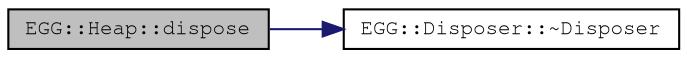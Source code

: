 digraph "EGG::Heap::dispose"
{
 // LATEX_PDF_SIZE
  edge [fontname="FreeMono",fontsize="10",labelfontname="FreeMono",labelfontsize="10"];
  node [fontname="FreeMono",fontsize="10",shape=record];
  rankdir="LR";
  Node1 [label="EGG::Heap::dispose",height=0.2,width=0.4,color="black", fillcolor="grey75", style="filled", fontcolor="black",tooltip="Destroy all child heaps."];
  Node1 -> Node2 [color="midnightblue",fontsize="10",style="solid",fontname="FreeMono"];
  Node2 [label="EGG::Disposer::~Disposer",height=0.2,width=0.4,color="black", fillcolor="white", style="filled",URL="$class_e_g_g_1_1_disposer.html#ad17ae2efef044636280d190d20b4a9fa",tooltip="Disposer destructor. If a containing heap is set, unregister self from its children."];
}
